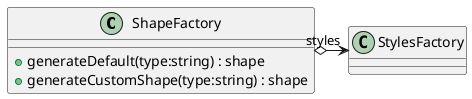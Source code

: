 @startuml
class ShapeFactory {
    + generateDefault(type:string) : shape
    + generateCustomShape(type:string) : shape
}
ShapeFactory o-> "styles" StylesFactory
@enduml
